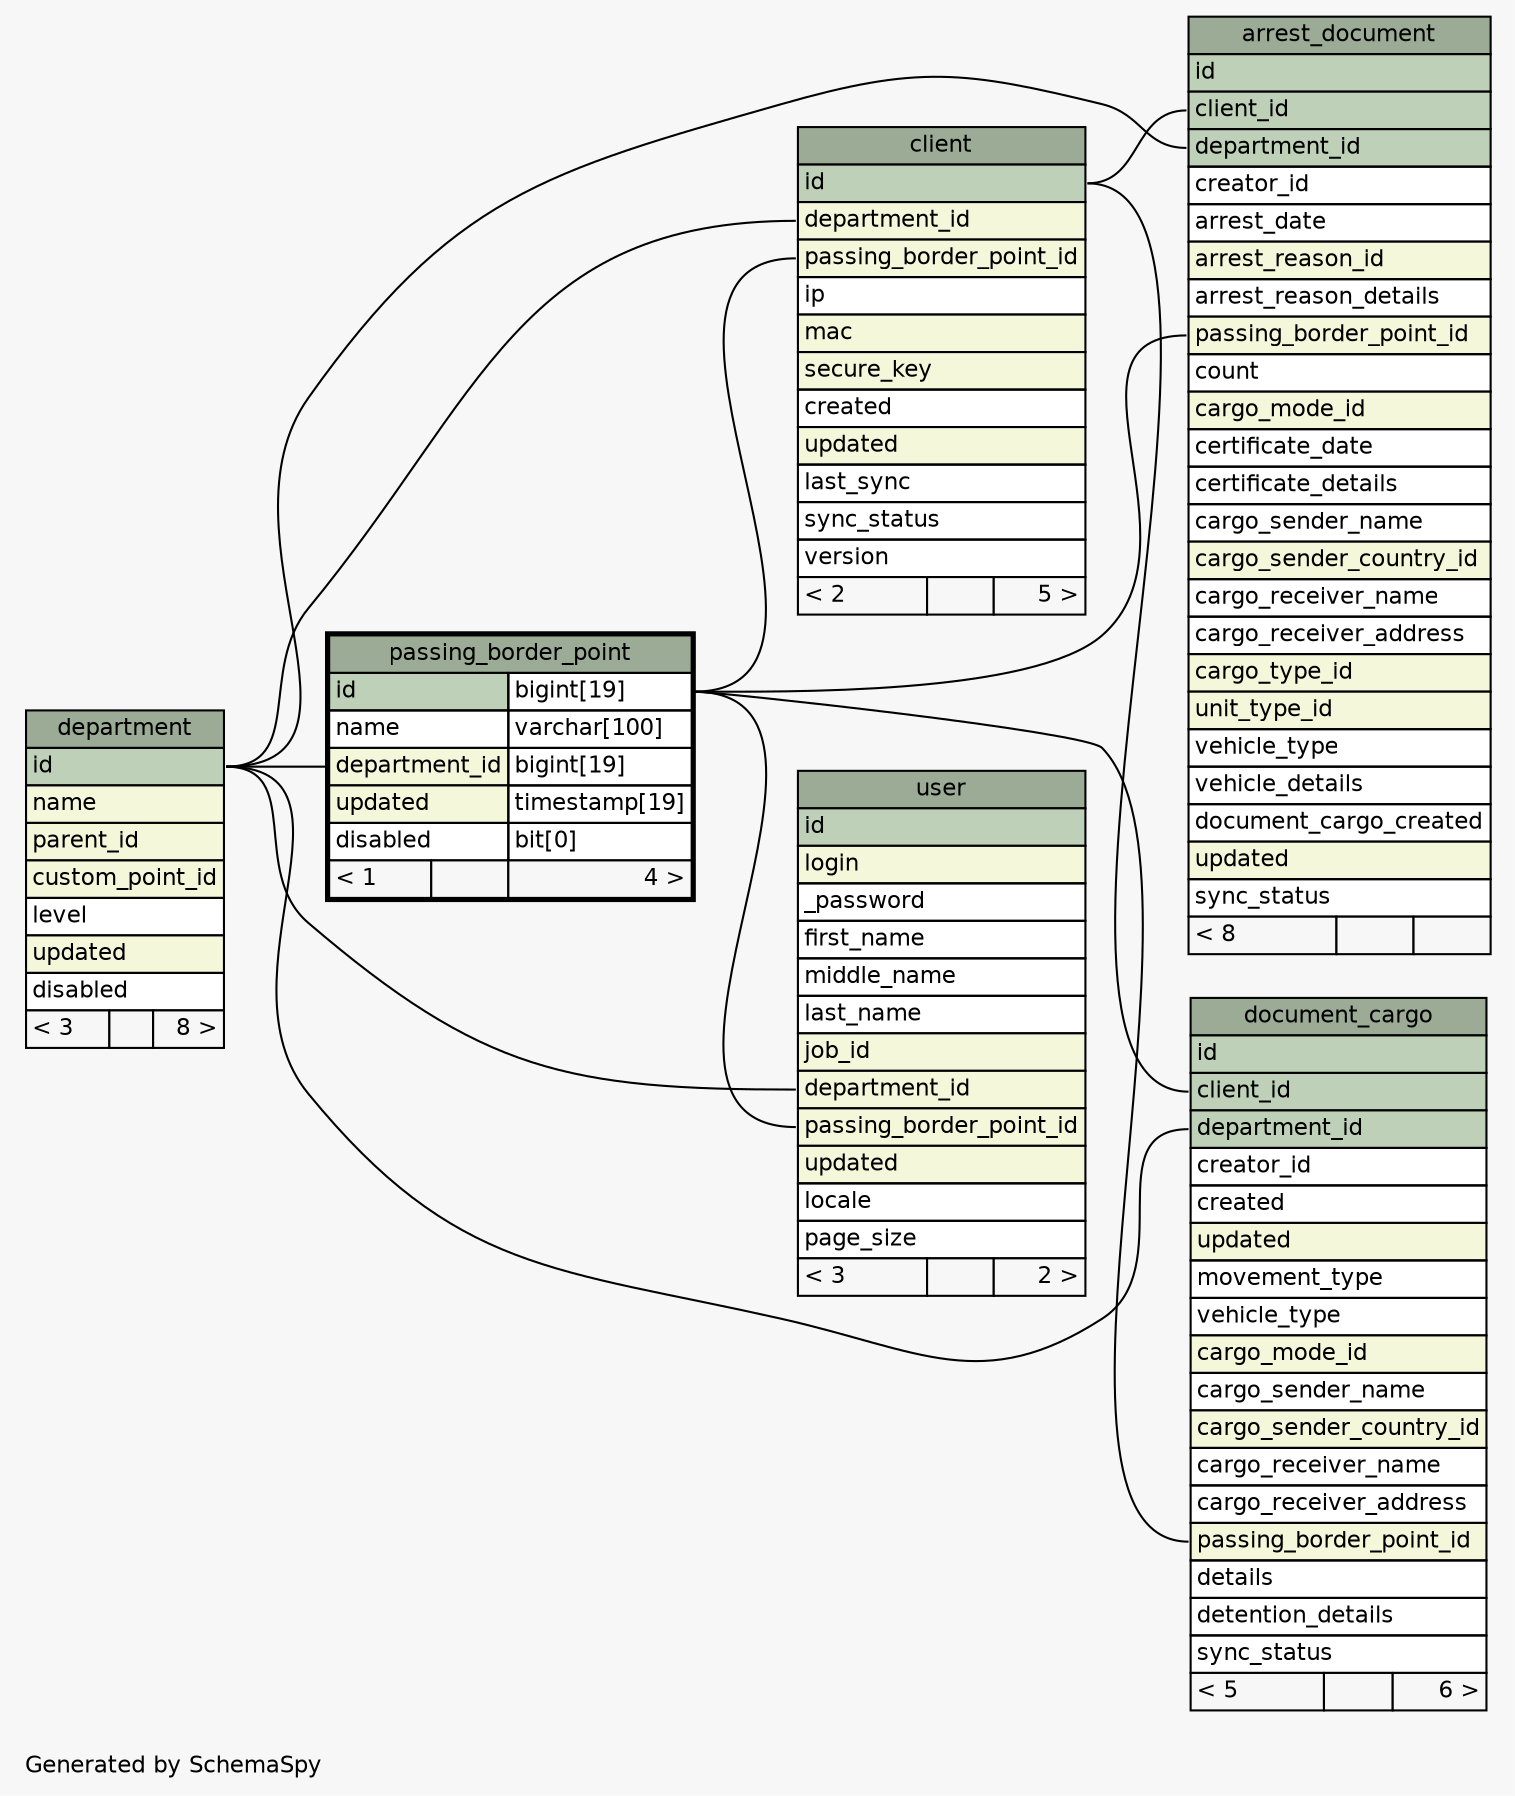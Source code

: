 // dot 2.26.3 on Windows Vista 6.0
// SchemaSpy rev 514
digraph "oneDegreeRelationshipsDiagram" {
  graph [
    rankdir="RL"
    bgcolor="#f7f7f7"
    label="\nGenerated by SchemaSpy"
    labeljust="l"
    nodesep="0.18"
    ranksep="0.46"
    fontname="Helvetica"
    fontsize="11"
  ];
  node [
    fontname="Helvetica"
    fontsize="11"
    shape="plaintext"
  ];
  edge [
    arrowsize="0.8"
  ];
  "arrest_document":"client_id":w -> "client":"id":e [arrowhead=none arrowtail=crowodot];
  "arrest_document":"department_id":w -> "department":"id":e [arrowhead=none arrowtail=crowodot];
  "arrest_document":"passing_border_point_id":w -> "passing_border_point":"id.type":e [arrowhead=none arrowtail=crowodot];
  "client":"department_id":w -> "department":"id":e [arrowhead=none arrowtail=crowodot];
  "client":"passing_border_point_id":w -> "passing_border_point":"id.type":e [arrowhead=none arrowtail=crowodot];
  "document_cargo":"client_id":w -> "client":"id":e [arrowhead=none arrowtail=crowodot];
  "document_cargo":"department_id":w -> "department":"id":e [arrowhead=none arrowtail=crowodot];
  "document_cargo":"passing_border_point_id":w -> "passing_border_point":"id.type":e [arrowhead=none arrowtail=crowodot];
  "passing_border_point":"department_id":w -> "department":"id":e [arrowhead=none arrowtail=crowodot];
  "user":"department_id":w -> "department":"id":e [arrowhead=none arrowtail=crowodot];
  "user":"passing_border_point_id":w -> "passing_border_point":"id.type":e [arrowhead=none arrowtail=crowodot];
  "arrest_document" [
    label=<
    <TABLE BORDER="0" CELLBORDER="1" CELLSPACING="0" BGCOLOR="#ffffff">
      <TR><TD COLSPAN="3" BGCOLOR="#9bab96" ALIGN="CENTER">arrest_document</TD></TR>
      <TR><TD PORT="id" COLSPAN="3" BGCOLOR="#bed1b8" ALIGN="LEFT">id</TD></TR>
      <TR><TD PORT="client_id" COLSPAN="3" BGCOLOR="#bed1b8" ALIGN="LEFT">client_id</TD></TR>
      <TR><TD PORT="department_id" COLSPAN="3" BGCOLOR="#bed1b8" ALIGN="LEFT">department_id</TD></TR>
      <TR><TD PORT="creator_id" COLSPAN="3" ALIGN="LEFT">creator_id</TD></TR>
      <TR><TD PORT="arrest_date" COLSPAN="3" ALIGN="LEFT">arrest_date</TD></TR>
      <TR><TD PORT="arrest_reason_id" COLSPAN="3" BGCOLOR="#f4f7da" ALIGN="LEFT">arrest_reason_id</TD></TR>
      <TR><TD PORT="arrest_reason_details" COLSPAN="3" ALIGN="LEFT">arrest_reason_details</TD></TR>
      <TR><TD PORT="passing_border_point_id" COLSPAN="3" BGCOLOR="#f4f7da" ALIGN="LEFT">passing_border_point_id</TD></TR>
      <TR><TD PORT="count" COLSPAN="3" ALIGN="LEFT">count</TD></TR>
      <TR><TD PORT="cargo_mode_id" COLSPAN="3" BGCOLOR="#f4f7da" ALIGN="LEFT">cargo_mode_id</TD></TR>
      <TR><TD PORT="certificate_date" COLSPAN="3" ALIGN="LEFT">certificate_date</TD></TR>
      <TR><TD PORT="certificate_details" COLSPAN="3" ALIGN="LEFT">certificate_details</TD></TR>
      <TR><TD PORT="cargo_sender_name" COLSPAN="3" ALIGN="LEFT">cargo_sender_name</TD></TR>
      <TR><TD PORT="cargo_sender_country_id" COLSPAN="3" BGCOLOR="#f4f7da" ALIGN="LEFT">cargo_sender_country_id</TD></TR>
      <TR><TD PORT="cargo_receiver_name" COLSPAN="3" ALIGN="LEFT">cargo_receiver_name</TD></TR>
      <TR><TD PORT="cargo_receiver_address" COLSPAN="3" ALIGN="LEFT">cargo_receiver_address</TD></TR>
      <TR><TD PORT="cargo_type_id" COLSPAN="3" BGCOLOR="#f4f7da" ALIGN="LEFT">cargo_type_id</TD></TR>
      <TR><TD PORT="unit_type_id" COLSPAN="3" BGCOLOR="#f4f7da" ALIGN="LEFT">unit_type_id</TD></TR>
      <TR><TD PORT="vehicle_type" COLSPAN="3" ALIGN="LEFT">vehicle_type</TD></TR>
      <TR><TD PORT="vehicle_details" COLSPAN="3" ALIGN="LEFT">vehicle_details</TD></TR>
      <TR><TD PORT="document_cargo_created" COLSPAN="3" ALIGN="LEFT">document_cargo_created</TD></TR>
      <TR><TD PORT="updated" COLSPAN="3" BGCOLOR="#f4f7da" ALIGN="LEFT">updated</TD></TR>
      <TR><TD PORT="sync_status" COLSPAN="3" ALIGN="LEFT">sync_status</TD></TR>
      <TR><TD ALIGN="LEFT" BGCOLOR="#f7f7f7">&lt; 8</TD><TD ALIGN="RIGHT" BGCOLOR="#f7f7f7">  </TD><TD ALIGN="RIGHT" BGCOLOR="#f7f7f7">  </TD></TR>
    </TABLE>>
    URL="arrest_document.html"
    tooltip="arrest_document"
  ];
  "client" [
    label=<
    <TABLE BORDER="0" CELLBORDER="1" CELLSPACING="0" BGCOLOR="#ffffff">
      <TR><TD COLSPAN="3" BGCOLOR="#9bab96" ALIGN="CENTER">client</TD></TR>
      <TR><TD PORT="id" COLSPAN="3" BGCOLOR="#bed1b8" ALIGN="LEFT">id</TD></TR>
      <TR><TD PORT="department_id" COLSPAN="3" BGCOLOR="#f4f7da" ALIGN="LEFT">department_id</TD></TR>
      <TR><TD PORT="passing_border_point_id" COLSPAN="3" BGCOLOR="#f4f7da" ALIGN="LEFT">passing_border_point_id</TD></TR>
      <TR><TD PORT="ip" COLSPAN="3" ALIGN="LEFT">ip</TD></TR>
      <TR><TD PORT="mac" COLSPAN="3" BGCOLOR="#f4f7da" ALIGN="LEFT">mac</TD></TR>
      <TR><TD PORT="secure_key" COLSPAN="3" BGCOLOR="#f4f7da" ALIGN="LEFT">secure_key</TD></TR>
      <TR><TD PORT="created" COLSPAN="3" ALIGN="LEFT">created</TD></TR>
      <TR><TD PORT="updated" COLSPAN="3" BGCOLOR="#f4f7da" ALIGN="LEFT">updated</TD></TR>
      <TR><TD PORT="last_sync" COLSPAN="3" ALIGN="LEFT">last_sync</TD></TR>
      <TR><TD PORT="sync_status" COLSPAN="3" ALIGN="LEFT">sync_status</TD></TR>
      <TR><TD PORT="version" COLSPAN="3" ALIGN="LEFT">version</TD></TR>
      <TR><TD ALIGN="LEFT" BGCOLOR="#f7f7f7">&lt; 2</TD><TD ALIGN="RIGHT" BGCOLOR="#f7f7f7">  </TD><TD ALIGN="RIGHT" BGCOLOR="#f7f7f7">5 &gt;</TD></TR>
    </TABLE>>
    URL="client.html"
    tooltip="client"
  ];
  "department" [
    label=<
    <TABLE BORDER="0" CELLBORDER="1" CELLSPACING="0" BGCOLOR="#ffffff">
      <TR><TD COLSPAN="3" BGCOLOR="#9bab96" ALIGN="CENTER">department</TD></TR>
      <TR><TD PORT="id" COLSPAN="3" BGCOLOR="#bed1b8" ALIGN="LEFT">id</TD></TR>
      <TR><TD PORT="name" COLSPAN="3" BGCOLOR="#f4f7da" ALIGN="LEFT">name</TD></TR>
      <TR><TD PORT="parent_id" COLSPAN="3" BGCOLOR="#f4f7da" ALIGN="LEFT">parent_id</TD></TR>
      <TR><TD PORT="custom_point_id" COLSPAN="3" BGCOLOR="#f4f7da" ALIGN="LEFT">custom_point_id</TD></TR>
      <TR><TD PORT="level" COLSPAN="3" ALIGN="LEFT">level</TD></TR>
      <TR><TD PORT="updated" COLSPAN="3" BGCOLOR="#f4f7da" ALIGN="LEFT">updated</TD></TR>
      <TR><TD PORT="disabled" COLSPAN="3" ALIGN="LEFT">disabled</TD></TR>
      <TR><TD ALIGN="LEFT" BGCOLOR="#f7f7f7">&lt; 3</TD><TD ALIGN="RIGHT" BGCOLOR="#f7f7f7">  </TD><TD ALIGN="RIGHT" BGCOLOR="#f7f7f7">8 &gt;</TD></TR>
    </TABLE>>
    URL="department.html"
    tooltip="department"
  ];
  "document_cargo" [
    label=<
    <TABLE BORDER="0" CELLBORDER="1" CELLSPACING="0" BGCOLOR="#ffffff">
      <TR><TD COLSPAN="3" BGCOLOR="#9bab96" ALIGN="CENTER">document_cargo</TD></TR>
      <TR><TD PORT="id" COLSPAN="3" BGCOLOR="#bed1b8" ALIGN="LEFT">id</TD></TR>
      <TR><TD PORT="client_id" COLSPAN="3" BGCOLOR="#bed1b8" ALIGN="LEFT">client_id</TD></TR>
      <TR><TD PORT="department_id" COLSPAN="3" BGCOLOR="#bed1b8" ALIGN="LEFT">department_id</TD></TR>
      <TR><TD PORT="creator_id" COLSPAN="3" ALIGN="LEFT">creator_id</TD></TR>
      <TR><TD PORT="created" COLSPAN="3" ALIGN="LEFT">created</TD></TR>
      <TR><TD PORT="updated" COLSPAN="3" BGCOLOR="#f4f7da" ALIGN="LEFT">updated</TD></TR>
      <TR><TD PORT="movement_type" COLSPAN="3" ALIGN="LEFT">movement_type</TD></TR>
      <TR><TD PORT="vehicle_type" COLSPAN="3" ALIGN="LEFT">vehicle_type</TD></TR>
      <TR><TD PORT="cargo_mode_id" COLSPAN="3" BGCOLOR="#f4f7da" ALIGN="LEFT">cargo_mode_id</TD></TR>
      <TR><TD PORT="cargo_sender_name" COLSPAN="3" ALIGN="LEFT">cargo_sender_name</TD></TR>
      <TR><TD PORT="cargo_sender_country_id" COLSPAN="3" BGCOLOR="#f4f7da" ALIGN="LEFT">cargo_sender_country_id</TD></TR>
      <TR><TD PORT="cargo_receiver_name" COLSPAN="3" ALIGN="LEFT">cargo_receiver_name</TD></TR>
      <TR><TD PORT="cargo_receiver_address" COLSPAN="3" ALIGN="LEFT">cargo_receiver_address</TD></TR>
      <TR><TD PORT="passing_border_point_id" COLSPAN="3" BGCOLOR="#f4f7da" ALIGN="LEFT">passing_border_point_id</TD></TR>
      <TR><TD PORT="details" COLSPAN="3" ALIGN="LEFT">details</TD></TR>
      <TR><TD PORT="detention_details" COLSPAN="3" ALIGN="LEFT">detention_details</TD></TR>
      <TR><TD PORT="sync_status" COLSPAN="3" ALIGN="LEFT">sync_status</TD></TR>
      <TR><TD ALIGN="LEFT" BGCOLOR="#f7f7f7">&lt; 5</TD><TD ALIGN="RIGHT" BGCOLOR="#f7f7f7">  </TD><TD ALIGN="RIGHT" BGCOLOR="#f7f7f7">6 &gt;</TD></TR>
    </TABLE>>
    URL="document_cargo.html"
    tooltip="document_cargo"
  ];
  "passing_border_point" [
    label=<
    <TABLE BORDER="2" CELLBORDER="1" CELLSPACING="0" BGCOLOR="#ffffff">
      <TR><TD COLSPAN="3" BGCOLOR="#9bab96" ALIGN="CENTER">passing_border_point</TD></TR>
      <TR><TD PORT="id" COLSPAN="2" BGCOLOR="#bed1b8" ALIGN="LEFT">id</TD><TD PORT="id.type" ALIGN="LEFT">bigint[19]</TD></TR>
      <TR><TD PORT="name" COLSPAN="2" ALIGN="LEFT">name</TD><TD PORT="name.type" ALIGN="LEFT">varchar[100]</TD></TR>
      <TR><TD PORT="department_id" COLSPAN="2" BGCOLOR="#f4f7da" ALIGN="LEFT">department_id</TD><TD PORT="department_id.type" ALIGN="LEFT">bigint[19]</TD></TR>
      <TR><TD PORT="updated" COLSPAN="2" BGCOLOR="#f4f7da" ALIGN="LEFT">updated</TD><TD PORT="updated.type" ALIGN="LEFT">timestamp[19]</TD></TR>
      <TR><TD PORT="disabled" COLSPAN="2" ALIGN="LEFT">disabled</TD><TD PORT="disabled.type" ALIGN="LEFT">bit[0]</TD></TR>
      <TR><TD ALIGN="LEFT" BGCOLOR="#f7f7f7">&lt; 1</TD><TD ALIGN="RIGHT" BGCOLOR="#f7f7f7">  </TD><TD ALIGN="RIGHT" BGCOLOR="#f7f7f7">4 &gt;</TD></TR>
    </TABLE>>
    URL="passing_border_point.html"
    tooltip="passing_border_point"
  ];
  "user" [
    label=<
    <TABLE BORDER="0" CELLBORDER="1" CELLSPACING="0" BGCOLOR="#ffffff">
      <TR><TD COLSPAN="3" BGCOLOR="#9bab96" ALIGN="CENTER">user</TD></TR>
      <TR><TD PORT="id" COLSPAN="3" BGCOLOR="#bed1b8" ALIGN="LEFT">id</TD></TR>
      <TR><TD PORT="login" COLSPAN="3" BGCOLOR="#f4f7da" ALIGN="LEFT">login</TD></TR>
      <TR><TD PORT="_password" COLSPAN="3" ALIGN="LEFT">_password</TD></TR>
      <TR><TD PORT="first_name" COLSPAN="3" ALIGN="LEFT">first_name</TD></TR>
      <TR><TD PORT="middle_name" COLSPAN="3" ALIGN="LEFT">middle_name</TD></TR>
      <TR><TD PORT="last_name" COLSPAN="3" ALIGN="LEFT">last_name</TD></TR>
      <TR><TD PORT="job_id" COLSPAN="3" BGCOLOR="#f4f7da" ALIGN="LEFT">job_id</TD></TR>
      <TR><TD PORT="department_id" COLSPAN="3" BGCOLOR="#f4f7da" ALIGN="LEFT">department_id</TD></TR>
      <TR><TD PORT="passing_border_point_id" COLSPAN="3" BGCOLOR="#f4f7da" ALIGN="LEFT">passing_border_point_id</TD></TR>
      <TR><TD PORT="updated" COLSPAN="3" BGCOLOR="#f4f7da" ALIGN="LEFT">updated</TD></TR>
      <TR><TD PORT="locale" COLSPAN="3" ALIGN="LEFT">locale</TD></TR>
      <TR><TD PORT="page_size" COLSPAN="3" ALIGN="LEFT">page_size</TD></TR>
      <TR><TD ALIGN="LEFT" BGCOLOR="#f7f7f7">&lt; 3</TD><TD ALIGN="RIGHT" BGCOLOR="#f7f7f7">  </TD><TD ALIGN="RIGHT" BGCOLOR="#f7f7f7">2 &gt;</TD></TR>
    </TABLE>>
    URL="user.html"
    tooltip="user"
  ];
}
